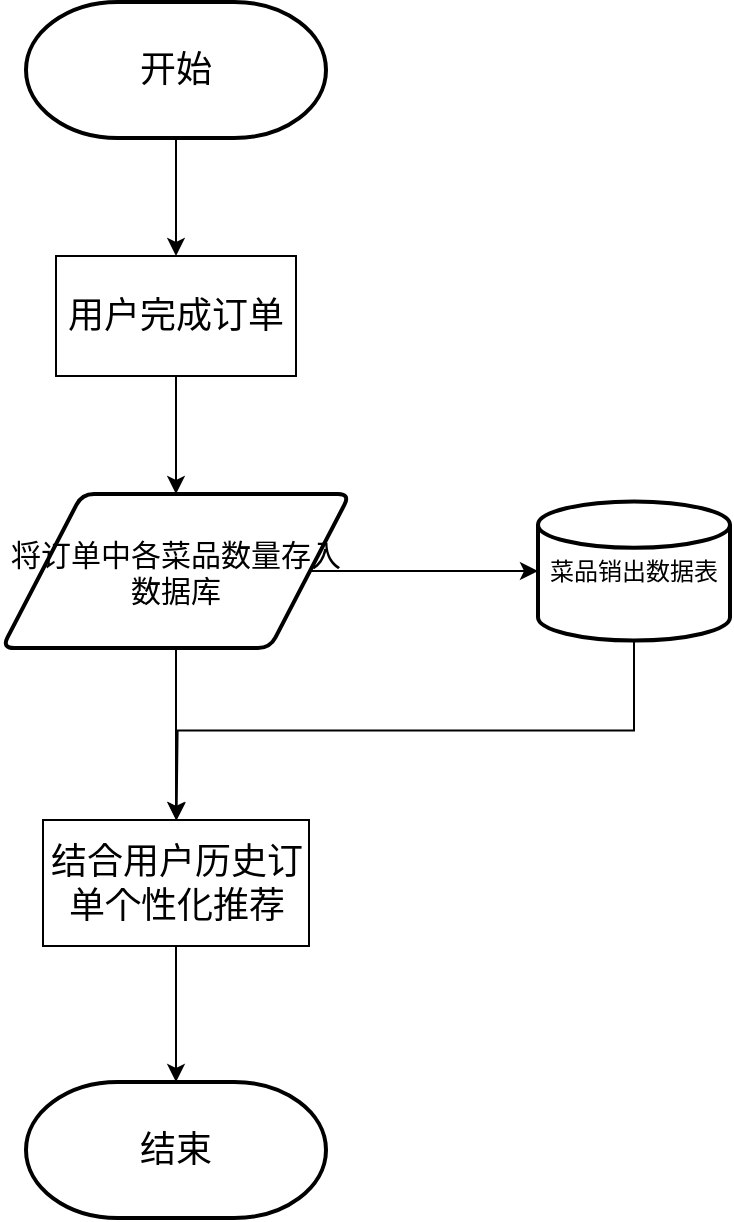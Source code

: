 <mxfile version="21.3.2" type="github">
  <diagram name="第 1 页" id="ehAhtP3hnhxLsiKWGoqG">
    <mxGraphModel dx="4276" dy="-3861" grid="0" gridSize="10" guides="1" tooltips="1" connect="1" arrows="1" fold="1" page="1" pageScale="1" pageWidth="827" pageHeight="1169" math="0" shadow="0">
      <root>
        <mxCell id="0" />
        <mxCell id="1" parent="0" />
        <mxCell id="fecSUzpUox99niT3NqIV-2" style="edgeStyle=orthogonalEdgeStyle;rounded=0;orthogonalLoop=1;jettySize=auto;html=1;exitX=0.5;exitY=1;exitDx=0;exitDy=0;exitPerimeter=0;" edge="1" parent="1" source="fecSUzpUox99niT3NqIV-3" target="fecSUzpUox99niT3NqIV-5">
          <mxGeometry relative="1" as="geometry" />
        </mxCell>
        <mxCell id="fecSUzpUox99niT3NqIV-3" value="开始" style="strokeWidth=2;html=1;shape=mxgraph.flowchart.terminator;whiteSpace=wrap;fontSize=18;" vertex="1" parent="1">
          <mxGeometry x="-2275" y="4876" width="150" height="68" as="geometry" />
        </mxCell>
        <mxCell id="fecSUzpUox99niT3NqIV-4" style="edgeStyle=orthogonalEdgeStyle;rounded=0;orthogonalLoop=1;jettySize=auto;html=1;exitX=0.5;exitY=1;exitDx=0;exitDy=0;entryX=0.5;entryY=0;entryDx=0;entryDy=0;" edge="1" parent="1" source="fecSUzpUox99niT3NqIV-5" target="fecSUzpUox99niT3NqIV-8">
          <mxGeometry relative="1" as="geometry" />
        </mxCell>
        <mxCell id="fecSUzpUox99niT3NqIV-5" value="用户完成订单" style="rounded=0;whiteSpace=wrap;html=1;fontSize=18;" vertex="1" parent="1">
          <mxGeometry x="-2260" y="5003" width="120" height="60" as="geometry" />
        </mxCell>
        <mxCell id="fecSUzpUox99niT3NqIV-6" style="edgeStyle=orthogonalEdgeStyle;rounded=0;orthogonalLoop=1;jettySize=auto;html=1;exitX=1;exitY=0.5;exitDx=0;exitDy=0;entryX=0;entryY=0.5;entryDx=0;entryDy=0;entryPerimeter=0;" edge="1" parent="1" source="fecSUzpUox99niT3NqIV-8" target="fecSUzpUox99niT3NqIV-10">
          <mxGeometry relative="1" as="geometry" />
        </mxCell>
        <mxCell id="fecSUzpUox99niT3NqIV-7" style="edgeStyle=orthogonalEdgeStyle;rounded=0;orthogonalLoop=1;jettySize=auto;html=1;exitX=0.5;exitY=1;exitDx=0;exitDy=0;entryX=0.5;entryY=0;entryDx=0;entryDy=0;" edge="1" parent="1" source="fecSUzpUox99niT3NqIV-8" target="fecSUzpUox99niT3NqIV-12">
          <mxGeometry relative="1" as="geometry" />
        </mxCell>
        <mxCell id="fecSUzpUox99niT3NqIV-8" value="将订单中各菜品数量存入数据库" style="shape=parallelogram;html=1;strokeWidth=2;perimeter=parallelogramPerimeter;whiteSpace=wrap;rounded=1;arcSize=12;size=0.23;fontSize=15;" vertex="1" parent="1">
          <mxGeometry x="-2287" y="5122" width="174" height="77" as="geometry" />
        </mxCell>
        <mxCell id="fecSUzpUox99niT3NqIV-9" style="edgeStyle=orthogonalEdgeStyle;rounded=0;orthogonalLoop=1;jettySize=auto;html=1;exitX=0.5;exitY=1;exitDx=0;exitDy=0;exitPerimeter=0;" edge="1" parent="1" source="fecSUzpUox99niT3NqIV-10">
          <mxGeometry relative="1" as="geometry">
            <mxPoint x="-2199.748" y="5285.191" as="targetPoint" />
          </mxGeometry>
        </mxCell>
        <mxCell id="fecSUzpUox99niT3NqIV-10" value="菜品销出数据表" style="strokeWidth=2;html=1;shape=mxgraph.flowchart.database;whiteSpace=wrap;" vertex="1" parent="1">
          <mxGeometry x="-2019" y="5125.75" width="96" height="69.5" as="geometry" />
        </mxCell>
        <mxCell id="fecSUzpUox99niT3NqIV-11" style="edgeStyle=orthogonalEdgeStyle;rounded=0;orthogonalLoop=1;jettySize=auto;html=1;exitX=0.5;exitY=1;exitDx=0;exitDy=0;entryX=0.5;entryY=0;entryDx=0;entryDy=0;entryPerimeter=0;" edge="1" parent="1" source="fecSUzpUox99niT3NqIV-12" target="fecSUzpUox99niT3NqIV-13">
          <mxGeometry relative="1" as="geometry" />
        </mxCell>
        <mxCell id="fecSUzpUox99niT3NqIV-12" value="结合用户历史订单个性化推荐" style="rounded=0;whiteSpace=wrap;html=1;fontSize=18;" vertex="1" parent="1">
          <mxGeometry x="-2266.5" y="5285" width="133" height="63" as="geometry" />
        </mxCell>
        <mxCell id="fecSUzpUox99niT3NqIV-13" value="结束" style="strokeWidth=2;html=1;shape=mxgraph.flowchart.terminator;whiteSpace=wrap;fontSize=18;" vertex="1" parent="1">
          <mxGeometry x="-2275" y="5416" width="150" height="68" as="geometry" />
        </mxCell>
      </root>
    </mxGraphModel>
  </diagram>
</mxfile>

